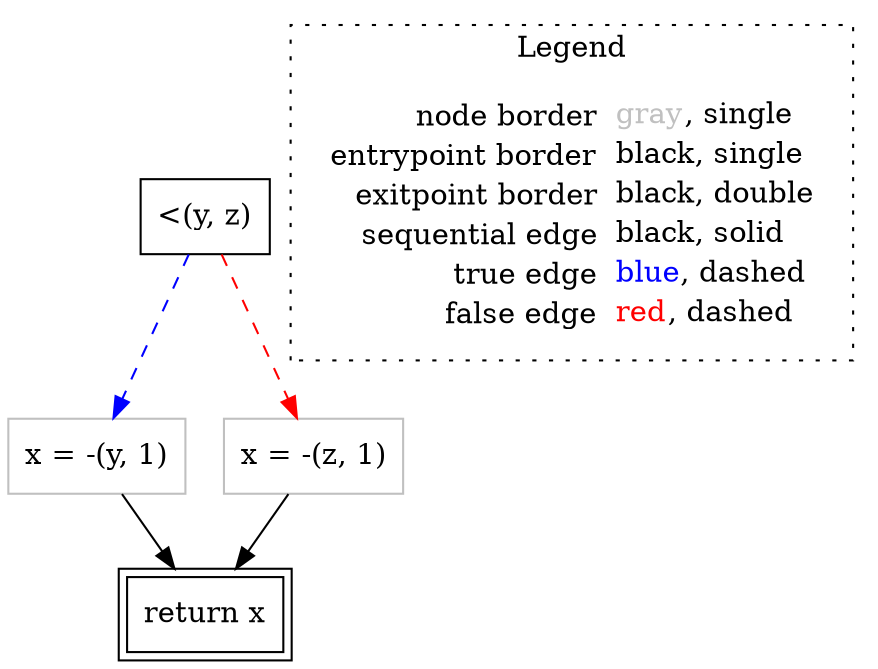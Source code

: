 digraph {
	"node0" [shape="rect",color="black",label=<&lt;(y, z)>];
	"node1" [shape="rect",color="gray",label=<x = -(y, 1)>];
	"node2" [shape="rect",color="gray",label=<x = -(z, 1)>];
	"node3" [shape="rect",color="black",peripheries="2",label=<return x>];
	"node1" -> "node3" [color="black"];
	"node0" -> "node1" [color="blue",style="dashed"];
	"node0" -> "node2" [color="red",style="dashed"];
	"node2" -> "node3" [color="black"];
subgraph cluster_legend {
	label="Legend";
	style=dotted;
	node [shape=plaintext];
	"legend" [label=<<table border="0" cellpadding="2" cellspacing="0" cellborder="0"><tr><td align="right">node border&nbsp;</td><td align="left"><font color="gray">gray</font>, single</td></tr><tr><td align="right">entrypoint border&nbsp;</td><td align="left"><font color="black">black</font>, single</td></tr><tr><td align="right">exitpoint border&nbsp;</td><td align="left"><font color="black">black</font>, double</td></tr><tr><td align="right">sequential edge&nbsp;</td><td align="left"><font color="black">black</font>, solid</td></tr><tr><td align="right">true edge&nbsp;</td><td align="left"><font color="blue">blue</font>, dashed</td></tr><tr><td align="right">false edge&nbsp;</td><td align="left"><font color="red">red</font>, dashed</td></tr></table>>];
}

}
